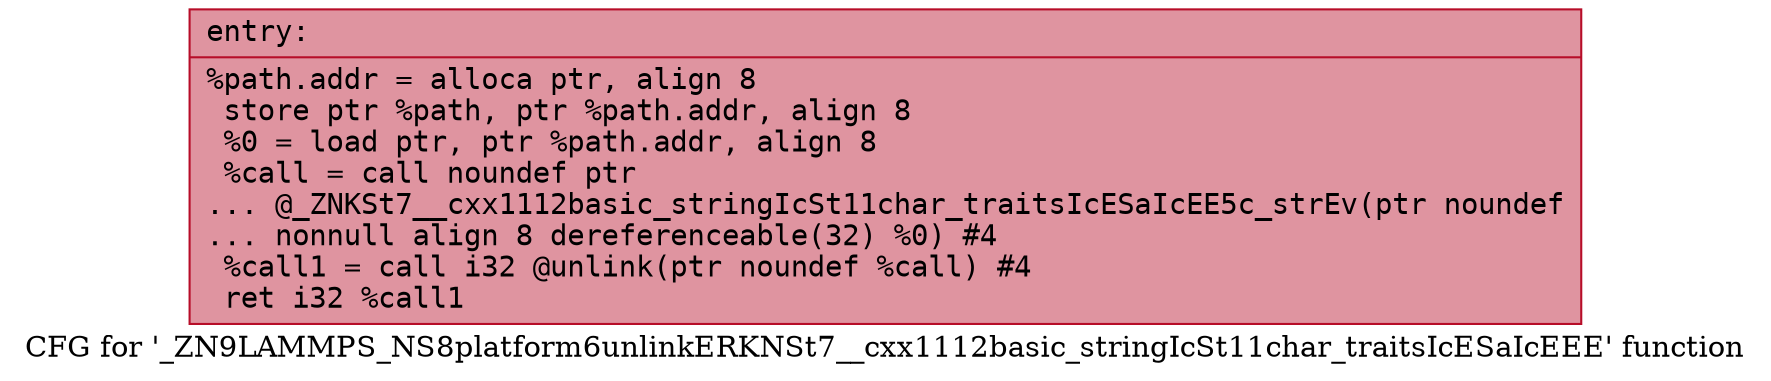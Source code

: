 digraph "CFG for '_ZN9LAMMPS_NS8platform6unlinkERKNSt7__cxx1112basic_stringIcSt11char_traitsIcESaIcEEE' function" {
	label="CFG for '_ZN9LAMMPS_NS8platform6unlinkERKNSt7__cxx1112basic_stringIcSt11char_traitsIcESaIcEEE' function";

	Node0x5651cd81f9a0 [shape=record,color="#b70d28ff", style=filled, fillcolor="#b70d2870" fontname="Courier",label="{entry:\l|  %path.addr = alloca ptr, align 8\l  store ptr %path, ptr %path.addr, align 8\l  %0 = load ptr, ptr %path.addr, align 8\l  %call = call noundef ptr\l... @_ZNKSt7__cxx1112basic_stringIcSt11char_traitsIcESaIcEE5c_strEv(ptr noundef\l... nonnull align 8 dereferenceable(32) %0) #4\l  %call1 = call i32 @unlink(ptr noundef %call) #4\l  ret i32 %call1\l}"];
}
